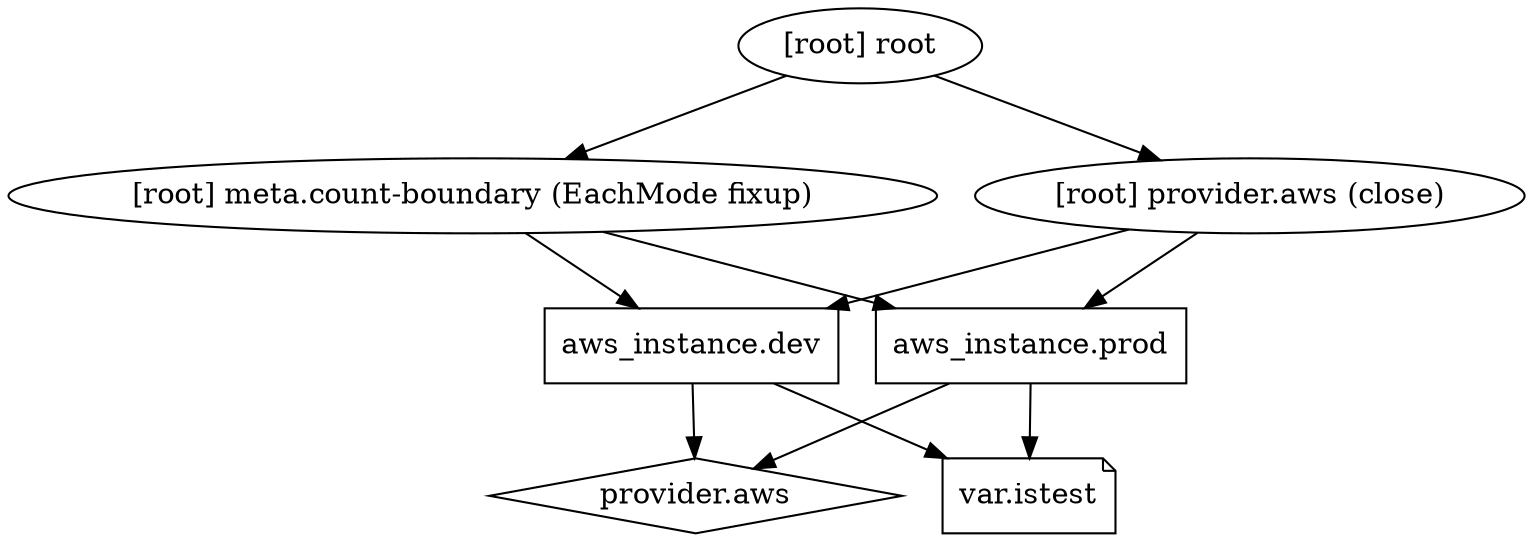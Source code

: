 digraph {
	compound = "true"
	newrank = "true"
	subgraph "root" {
		"[root] aws_instance.dev" [label = "aws_instance.dev", shape = "box"]
		"[root] aws_instance.prod" [label = "aws_instance.prod", shape = "box"]
		"[root] provider.aws" [label = "provider.aws", shape = "diamond"]
		"[root] var.istest" [label = "var.istest", shape = "note"]
		"[root] aws_instance.dev" -> "[root] provider.aws"
		"[root] aws_instance.dev" -> "[root] var.istest"
		"[root] aws_instance.prod" -> "[root] provider.aws"
		"[root] aws_instance.prod" -> "[root] var.istest"
		"[root] meta.count-boundary (EachMode fixup)" -> "[root] aws_instance.dev"
		"[root] meta.count-boundary (EachMode fixup)" -> "[root] aws_instance.prod"
		"[root] provider.aws (close)" -> "[root] aws_instance.dev"
		"[root] provider.aws (close)" -> "[root] aws_instance.prod"
		"[root] root" -> "[root] meta.count-boundary (EachMode fixup)"
		"[root] root" -> "[root] provider.aws (close)"
	}
}

